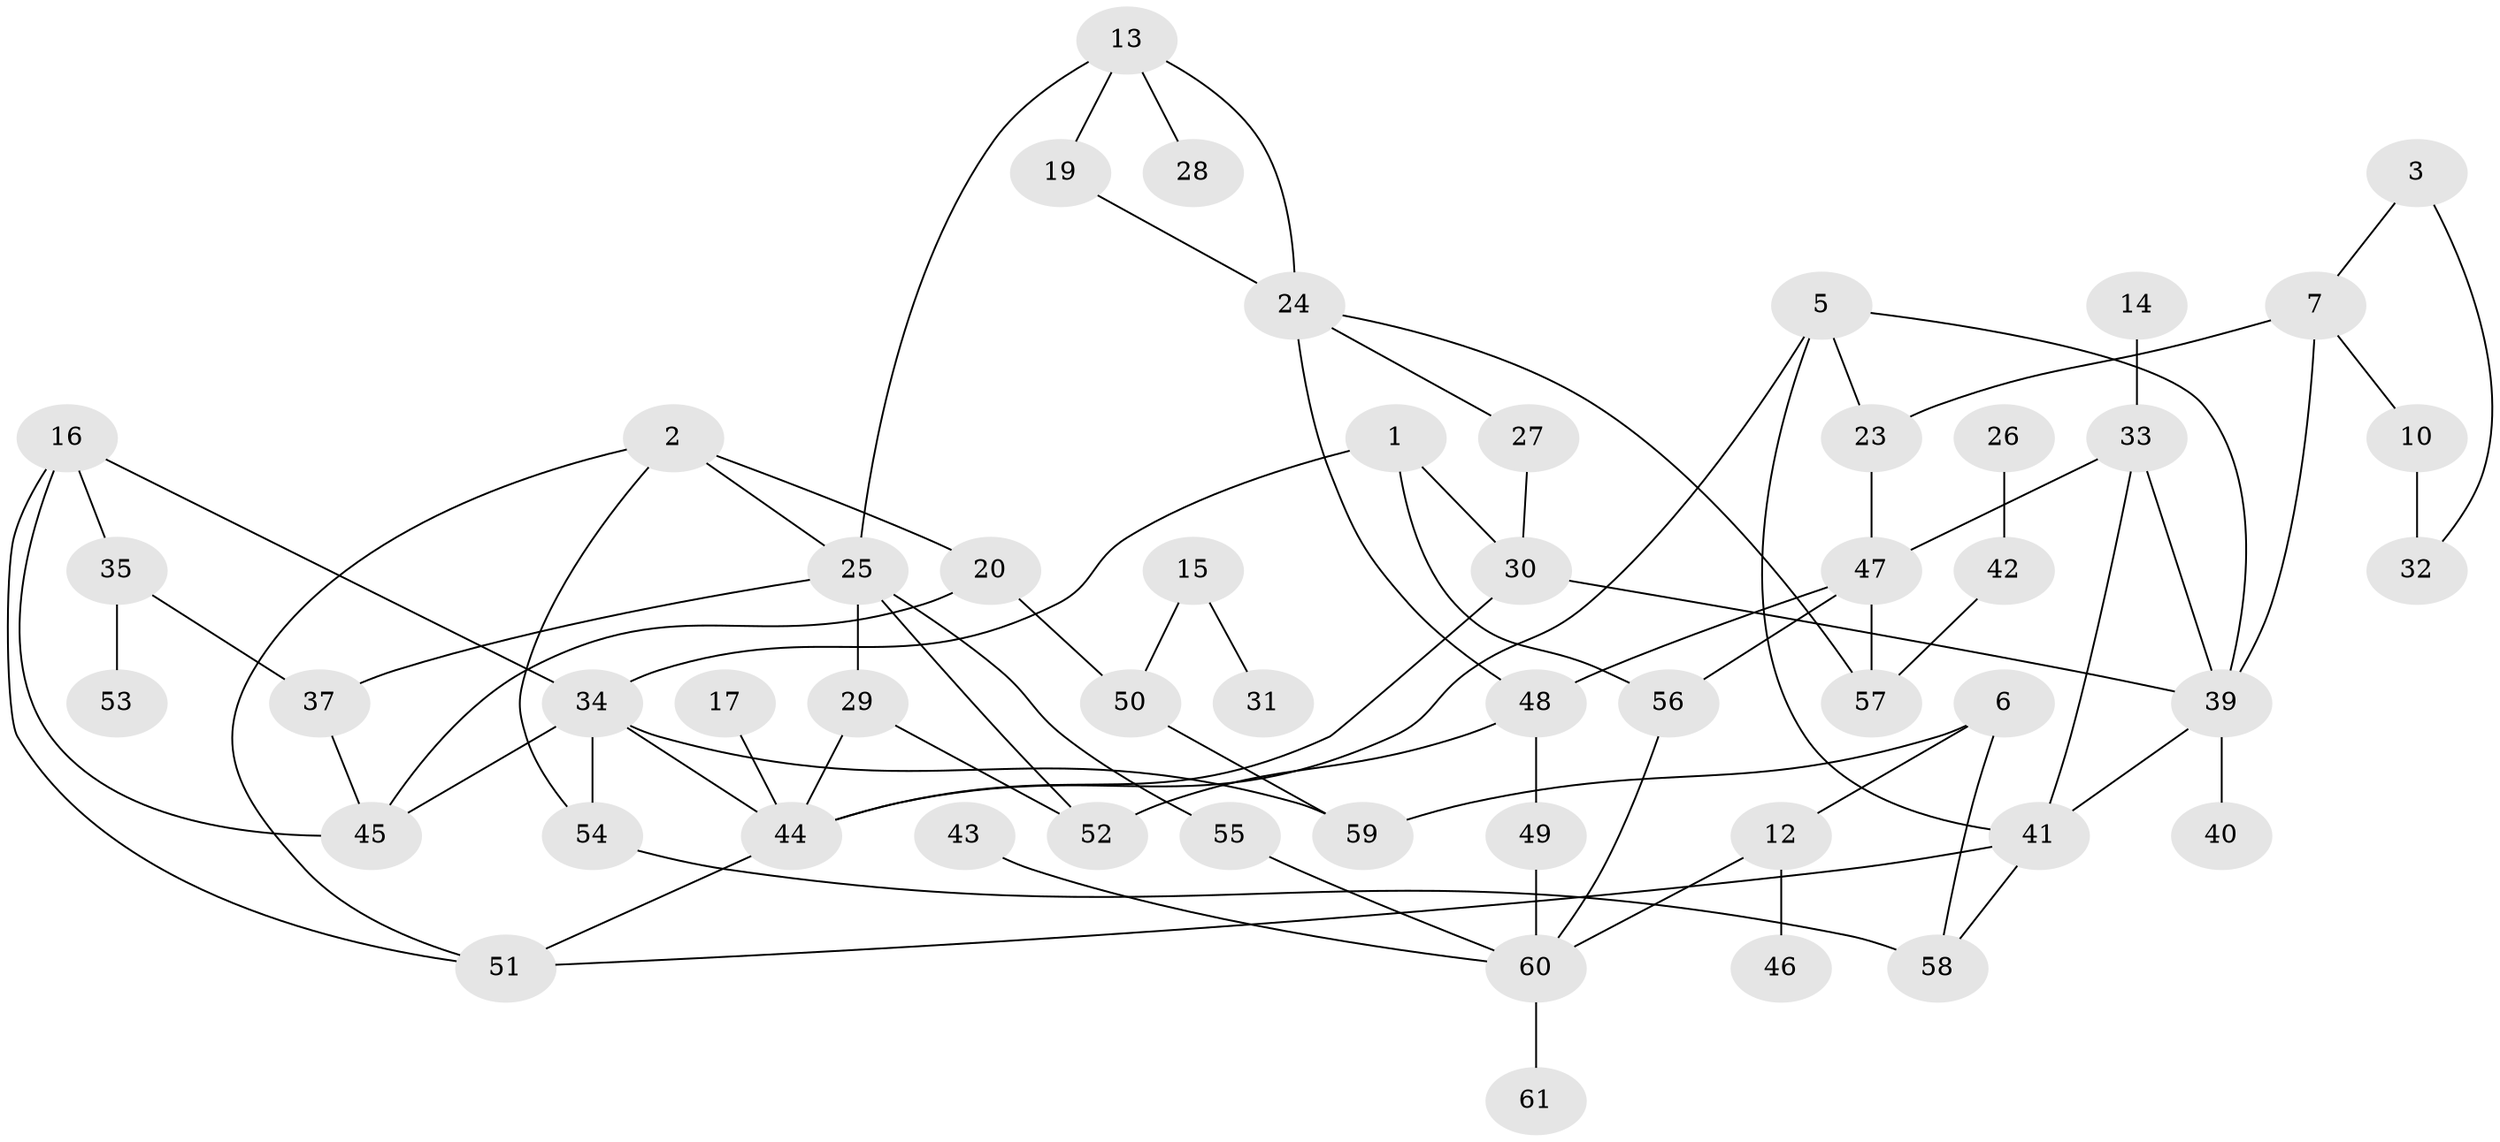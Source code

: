 // original degree distribution, {3: 0.27586206896551724, 4: 0.09195402298850575, 2: 0.19540229885057472, 1: 0.20689655172413793, 0: 0.09195402298850575, 5: 0.10344827586206896, 6: 0.022988505747126436, 7: 0.011494252873563218}
// Generated by graph-tools (version 1.1) at 2025/35/03/04/25 23:35:43]
// undirected, 52 vertices, 79 edges
graph export_dot {
  node [color=gray90,style=filled];
  1;
  2;
  3;
  5;
  6;
  7;
  10;
  12;
  13;
  14;
  15;
  16;
  17;
  19;
  20;
  23;
  24;
  25;
  26;
  27;
  28;
  29;
  30;
  31;
  32;
  33;
  34;
  35;
  37;
  39;
  40;
  41;
  42;
  43;
  44;
  45;
  46;
  47;
  48;
  49;
  50;
  51;
  52;
  53;
  54;
  55;
  56;
  57;
  58;
  59;
  60;
  61;
  1 -- 30 [weight=1.0];
  1 -- 34 [weight=1.0];
  1 -- 56 [weight=1.0];
  2 -- 20 [weight=1.0];
  2 -- 25 [weight=1.0];
  2 -- 51 [weight=1.0];
  2 -- 54 [weight=1.0];
  3 -- 7 [weight=1.0];
  3 -- 32 [weight=1.0];
  5 -- 23 [weight=1.0];
  5 -- 39 [weight=1.0];
  5 -- 41 [weight=1.0];
  5 -- 44 [weight=1.0];
  6 -- 12 [weight=1.0];
  6 -- 58 [weight=1.0];
  6 -- 59 [weight=1.0];
  7 -- 10 [weight=1.0];
  7 -- 23 [weight=1.0];
  7 -- 39 [weight=2.0];
  10 -- 32 [weight=2.0];
  12 -- 46 [weight=1.0];
  12 -- 60 [weight=1.0];
  13 -- 19 [weight=1.0];
  13 -- 24 [weight=1.0];
  13 -- 25 [weight=1.0];
  13 -- 28 [weight=1.0];
  14 -- 33 [weight=1.0];
  15 -- 31 [weight=1.0];
  15 -- 50 [weight=1.0];
  16 -- 34 [weight=1.0];
  16 -- 35 [weight=1.0];
  16 -- 45 [weight=1.0];
  16 -- 51 [weight=1.0];
  17 -- 44 [weight=1.0];
  19 -- 24 [weight=1.0];
  20 -- 45 [weight=1.0];
  20 -- 50 [weight=1.0];
  23 -- 47 [weight=1.0];
  24 -- 27 [weight=1.0];
  24 -- 48 [weight=3.0];
  24 -- 57 [weight=1.0];
  25 -- 29 [weight=1.0];
  25 -- 37 [weight=1.0];
  25 -- 52 [weight=1.0];
  25 -- 55 [weight=1.0];
  26 -- 42 [weight=1.0];
  27 -- 30 [weight=1.0];
  29 -- 44 [weight=1.0];
  29 -- 52 [weight=1.0];
  30 -- 39 [weight=1.0];
  30 -- 44 [weight=1.0];
  33 -- 39 [weight=1.0];
  33 -- 41 [weight=1.0];
  33 -- 47 [weight=1.0];
  34 -- 44 [weight=1.0];
  34 -- 45 [weight=1.0];
  34 -- 54 [weight=1.0];
  34 -- 59 [weight=1.0];
  35 -- 37 [weight=1.0];
  35 -- 53 [weight=1.0];
  37 -- 45 [weight=1.0];
  39 -- 40 [weight=1.0];
  39 -- 41 [weight=1.0];
  41 -- 51 [weight=1.0];
  41 -- 58 [weight=1.0];
  42 -- 57 [weight=1.0];
  43 -- 60 [weight=1.0];
  44 -- 51 [weight=1.0];
  47 -- 48 [weight=1.0];
  47 -- 56 [weight=1.0];
  47 -- 57 [weight=1.0];
  48 -- 49 [weight=1.0];
  48 -- 52 [weight=2.0];
  49 -- 60 [weight=1.0];
  50 -- 59 [weight=1.0];
  54 -- 58 [weight=1.0];
  55 -- 60 [weight=1.0];
  56 -- 60 [weight=1.0];
  60 -- 61 [weight=1.0];
}
